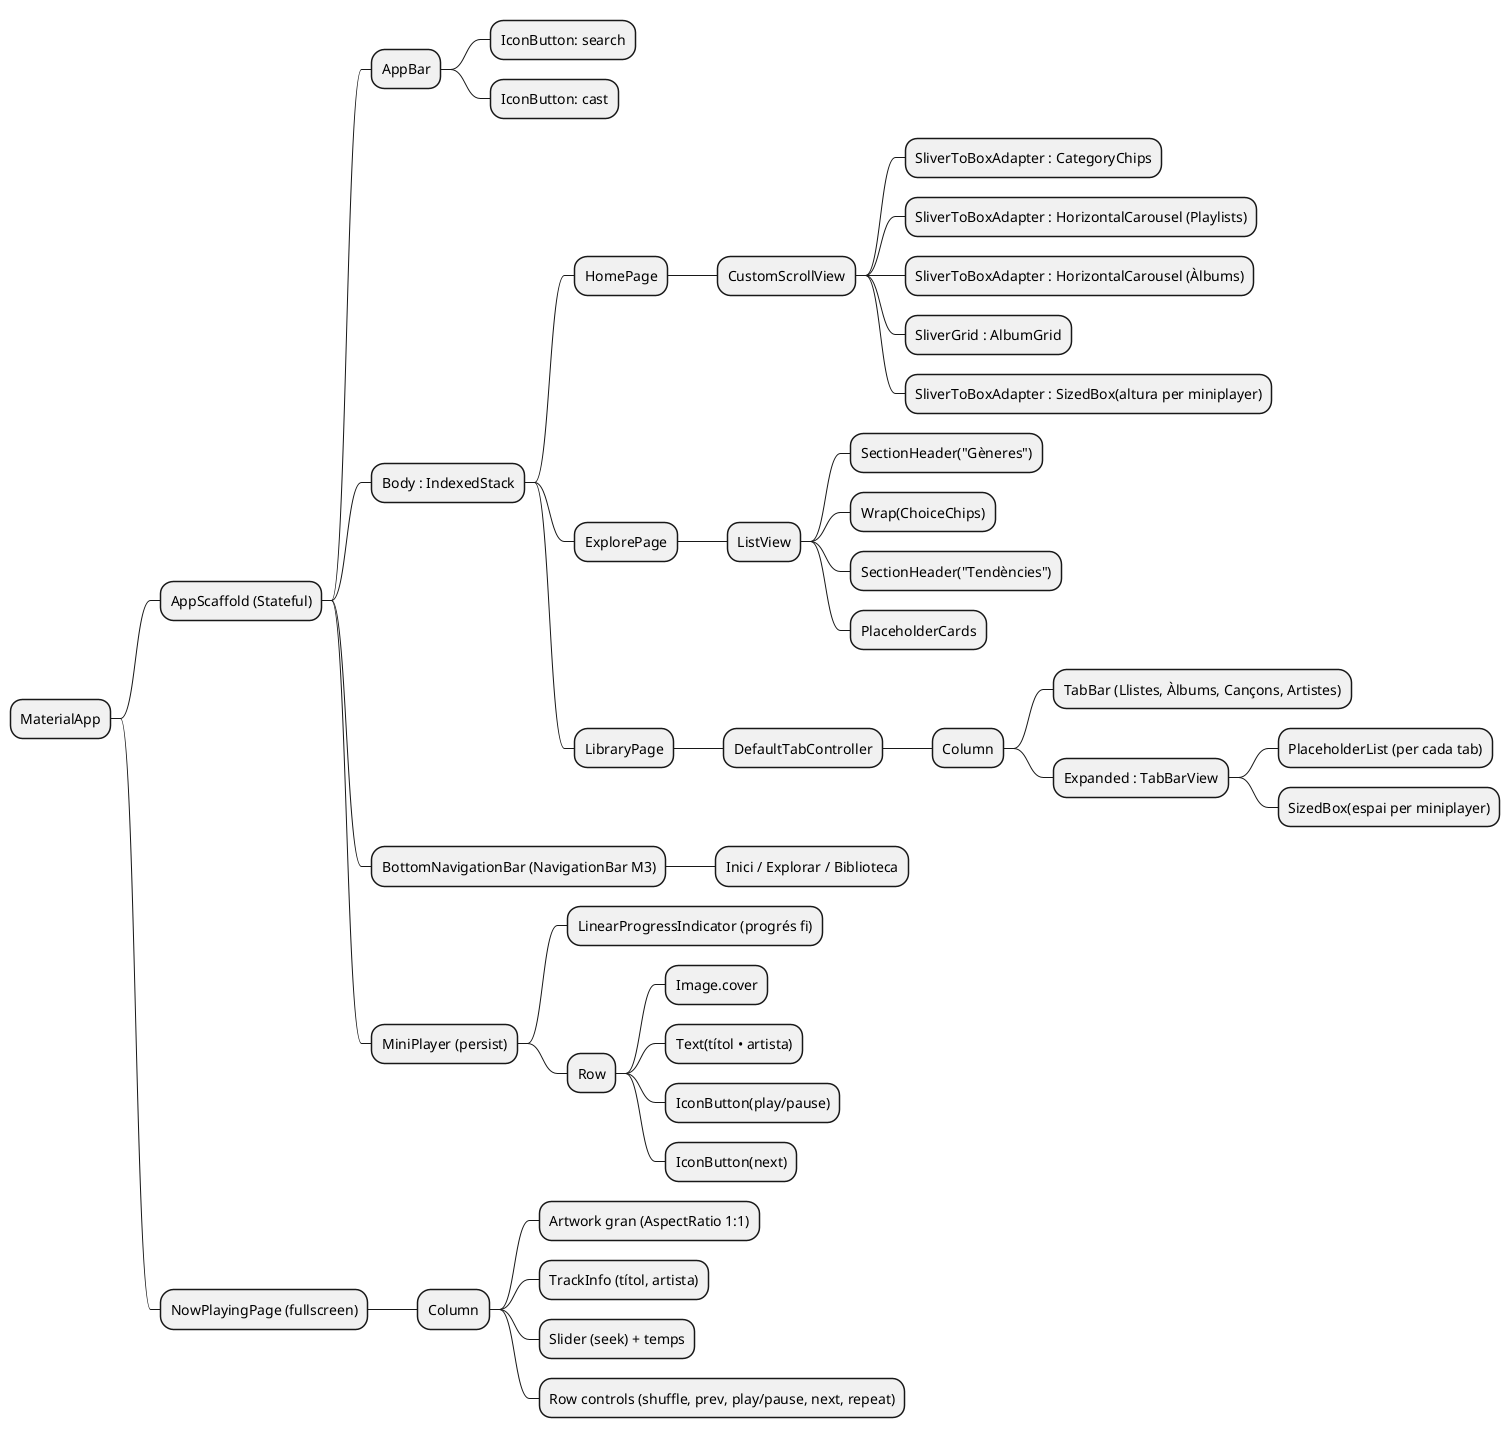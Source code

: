 @startmindmap
* MaterialApp
** AppScaffold (Stateful)
*** AppBar
**** IconButton: search
**** IconButton: cast
*** Body : IndexedStack
**** HomePage
***** CustomScrollView
****** SliverToBoxAdapter : CategoryChips
****** SliverToBoxAdapter : HorizontalCarousel (Playlists)
****** SliverToBoxAdapter : HorizontalCarousel (Àlbums)
****** SliverGrid : AlbumGrid
****** SliverToBoxAdapter : SizedBox(altura per miniplayer)
**** ExplorePage
***** ListView
****** SectionHeader("Gèneres")
****** Wrap(ChoiceChips)
****** SectionHeader("Tendències")
****** PlaceholderCards
**** LibraryPage
***** DefaultTabController
****** Column
******* TabBar (Llistes, Àlbums, Cançons, Artistes)
******* Expanded : TabBarView
******** PlaceholderList (per cada tab)
******** SizedBox(espai per miniplayer)
*** BottomNavigationBar (NavigationBar M3)
**** Inici / Explorar / Biblioteca
*** MiniPlayer (persist)
**** LinearProgressIndicator (progrés fi)
**** Row
***** Image.cover
***** Text(títol • artista)
***** IconButton(play/pause)
***** IconButton(next)
** NowPlayingPage (fullscreen)
*** Column
**** Artwork gran (AspectRatio 1:1)
**** TrackInfo (títol, artista)
**** Slider (seek) + temps
**** Row controls (shuffle, prev, play/pause, next, repeat)
@endmindmap

